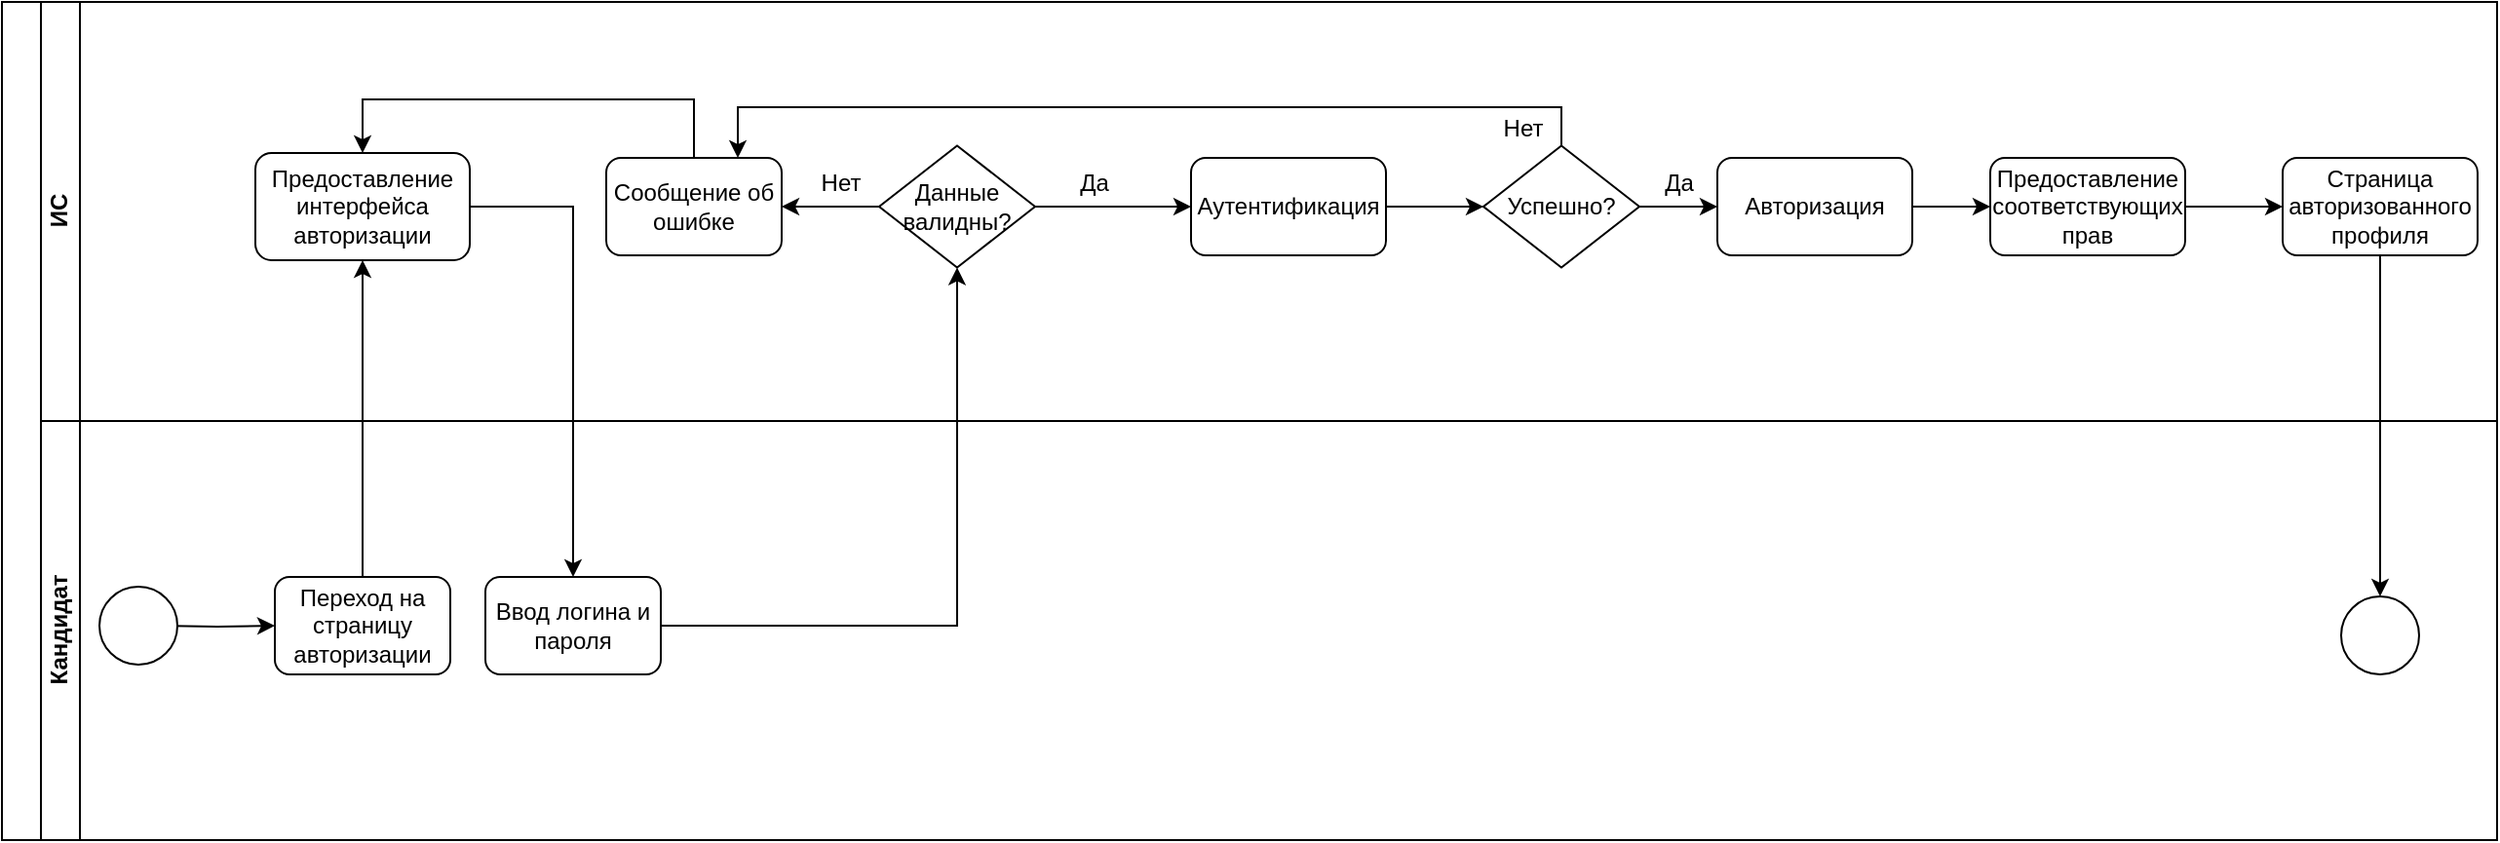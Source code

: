 <mxfile version="27.1.3">
  <diagram id="prtHgNgQTEPvFCAcTncT" name="Page-1">
    <mxGraphModel dx="1594" dy="978" grid="1" gridSize="10" guides="1" tooltips="1" connect="1" arrows="1" fold="1" page="1" pageScale="1" pageWidth="827" pageHeight="1169" math="0" shadow="0">
      <root>
        <mxCell id="0" />
        <mxCell id="1" parent="0" />
        <mxCell id="dNxyNK7c78bLwvsdeMH5-19" value="" style="swimlane;html=1;childLayout=stackLayout;resizeParent=1;resizeParentMax=0;horizontal=0;startSize=20;horizontalStack=0;" parent="1" vertex="1">
          <mxGeometry x="240" y="310" width="1280" height="430" as="geometry">
            <mxRectangle x="120" y="120" width="40" height="50" as="alternateBounds" />
          </mxGeometry>
        </mxCell>
        <mxCell id="HvoWI6OGCxwj3gX3Fiqv-7" style="edgeStyle=orthogonalEdgeStyle;rounded=0;orthogonalLoop=1;jettySize=auto;html=1;" edge="1" parent="dNxyNK7c78bLwvsdeMH5-19" source="HvoWI6OGCxwj3gX3Fiqv-4" target="HvoWI6OGCxwj3gX3Fiqv-6">
          <mxGeometry relative="1" as="geometry" />
        </mxCell>
        <mxCell id="HvoWI6OGCxwj3gX3Fiqv-9" style="edgeStyle=orthogonalEdgeStyle;rounded=0;orthogonalLoop=1;jettySize=auto;html=1;entryX=0.5;entryY=1;entryDx=0;entryDy=0;" edge="1" parent="dNxyNK7c78bLwvsdeMH5-19" source="HvoWI6OGCxwj3gX3Fiqv-6" target="HvoWI6OGCxwj3gX3Fiqv-8">
          <mxGeometry relative="1" as="geometry" />
        </mxCell>
        <mxCell id="HvoWI6OGCxwj3gX3Fiqv-24" style="edgeStyle=orthogonalEdgeStyle;rounded=0;orthogonalLoop=1;jettySize=auto;html=1;entryX=0.5;entryY=0;entryDx=0;entryDy=0;" edge="1" parent="dNxyNK7c78bLwvsdeMH5-19" source="HvoWI6OGCxwj3gX3Fiqv-19" target="HvoWI6OGCxwj3gX3Fiqv-69">
          <mxGeometry relative="1" as="geometry">
            <mxPoint x="770" y="375" as="targetPoint" />
          </mxGeometry>
        </mxCell>
        <mxCell id="HvoWI6OGCxwj3gX3Fiqv-68" value="" style="endArrow=classic;html=1;rounded=0;entryX=0.5;entryY=1;entryDx=0;entryDy=0;exitX=0.5;exitY=0;exitDx=0;exitDy=0;" edge="1" parent="dNxyNK7c78bLwvsdeMH5-19" source="HvoWI6OGCxwj3gX3Fiqv-2" target="HvoWI6OGCxwj3gX3Fiqv-4">
          <mxGeometry width="50" height="50" relative="1" as="geometry">
            <mxPoint x="130" y="300" as="sourcePoint" />
            <mxPoint x="180" y="250" as="targetPoint" />
          </mxGeometry>
        </mxCell>
        <mxCell id="dNxyNK7c78bLwvsdeMH5-20" value="ИС" style="swimlane;html=1;startSize=20;horizontal=0;" parent="dNxyNK7c78bLwvsdeMH5-19" vertex="1">
          <mxGeometry x="20" width="1260" height="215" as="geometry" />
        </mxCell>
        <mxCell id="HvoWI6OGCxwj3gX3Fiqv-4" value="Предоставление интерфейса авторизации" style="rounded=1;whiteSpace=wrap;html=1;" vertex="1" parent="dNxyNK7c78bLwvsdeMH5-20">
          <mxGeometry x="110" y="77.5" width="110" height="55" as="geometry" />
        </mxCell>
        <mxCell id="HvoWI6OGCxwj3gX3Fiqv-73" style="edgeStyle=orthogonalEdgeStyle;rounded=0;orthogonalLoop=1;jettySize=auto;html=1;entryX=0;entryY=0.5;entryDx=0;entryDy=0;" edge="1" parent="dNxyNK7c78bLwvsdeMH5-20" source="HvoWI6OGCxwj3gX3Fiqv-8" target="HvoWI6OGCxwj3gX3Fiqv-72">
          <mxGeometry relative="1" as="geometry" />
        </mxCell>
        <mxCell id="HvoWI6OGCxwj3gX3Fiqv-8" value="Данные валидны?" style="rhombus;whiteSpace=wrap;html=1;" vertex="1" parent="dNxyNK7c78bLwvsdeMH5-20">
          <mxGeometry x="430" y="73.75" width="80" height="62.5" as="geometry" />
        </mxCell>
        <mxCell id="HvoWI6OGCxwj3gX3Fiqv-14" style="edgeStyle=orthogonalEdgeStyle;rounded=0;orthogonalLoop=1;jettySize=auto;html=1;" edge="1" parent="dNxyNK7c78bLwvsdeMH5-20" source="HvoWI6OGCxwj3gX3Fiqv-10" target="HvoWI6OGCxwj3gX3Fiqv-4">
          <mxGeometry relative="1" as="geometry">
            <Array as="points">
              <mxPoint x="335" y="50" />
              <mxPoint x="165" y="50" />
            </Array>
          </mxGeometry>
        </mxCell>
        <mxCell id="HvoWI6OGCxwj3gX3Fiqv-10" value="Сообщение об ошибке" style="rounded=1;whiteSpace=wrap;html=1;" vertex="1" parent="dNxyNK7c78bLwvsdeMH5-20">
          <mxGeometry x="290" y="80" width="90" height="50" as="geometry" />
        </mxCell>
        <mxCell id="HvoWI6OGCxwj3gX3Fiqv-12" style="edgeStyle=orthogonalEdgeStyle;rounded=0;orthogonalLoop=1;jettySize=auto;html=1;entryX=1;entryY=0.5;entryDx=0;entryDy=0;" edge="1" parent="dNxyNK7c78bLwvsdeMH5-20" source="HvoWI6OGCxwj3gX3Fiqv-8" target="HvoWI6OGCxwj3gX3Fiqv-10">
          <mxGeometry relative="1" as="geometry" />
        </mxCell>
        <mxCell id="HvoWI6OGCxwj3gX3Fiqv-13" value="Нет" style="text;html=1;align=center;verticalAlign=middle;resizable=0;points=[];autosize=1;strokeColor=none;fillColor=none;" vertex="1" parent="dNxyNK7c78bLwvsdeMH5-20">
          <mxGeometry x="390" y="77.5" width="40" height="30" as="geometry" />
        </mxCell>
        <mxCell id="HvoWI6OGCxwj3gX3Fiqv-20" style="edgeStyle=orthogonalEdgeStyle;rounded=0;orthogonalLoop=1;jettySize=auto;html=1;entryX=0;entryY=0.5;entryDx=0;entryDy=0;" edge="1" parent="dNxyNK7c78bLwvsdeMH5-20" source="HvoWI6OGCxwj3gX3Fiqv-15" target="HvoWI6OGCxwj3gX3Fiqv-19">
          <mxGeometry relative="1" as="geometry" />
        </mxCell>
        <mxCell id="HvoWI6OGCxwj3gX3Fiqv-15" value="Предоставление соответствующих прав" style="rounded=1;whiteSpace=wrap;html=1;" vertex="1" parent="dNxyNK7c78bLwvsdeMH5-20">
          <mxGeometry x="1000" y="80" width="100" height="50" as="geometry" />
        </mxCell>
        <mxCell id="HvoWI6OGCxwj3gX3Fiqv-18" value="Да" style="text;html=1;align=center;verticalAlign=middle;resizable=0;points=[];autosize=1;strokeColor=none;fillColor=none;" vertex="1" parent="dNxyNK7c78bLwvsdeMH5-20">
          <mxGeometry x="520" y="77.5" width="40" height="30" as="geometry" />
        </mxCell>
        <mxCell id="HvoWI6OGCxwj3gX3Fiqv-19" value="Страница авторизованного профиля" style="rounded=1;whiteSpace=wrap;html=1;" vertex="1" parent="dNxyNK7c78bLwvsdeMH5-20">
          <mxGeometry x="1150" y="80" width="100" height="50" as="geometry" />
        </mxCell>
        <mxCell id="HvoWI6OGCxwj3gX3Fiqv-75" style="edgeStyle=orthogonalEdgeStyle;rounded=0;orthogonalLoop=1;jettySize=auto;html=1;entryX=0;entryY=0.5;entryDx=0;entryDy=0;" edge="1" parent="dNxyNK7c78bLwvsdeMH5-20" source="HvoWI6OGCxwj3gX3Fiqv-72" target="HvoWI6OGCxwj3gX3Fiqv-74">
          <mxGeometry relative="1" as="geometry" />
        </mxCell>
        <mxCell id="HvoWI6OGCxwj3gX3Fiqv-72" value="Аутентификация" style="rounded=1;whiteSpace=wrap;html=1;" vertex="1" parent="dNxyNK7c78bLwvsdeMH5-20">
          <mxGeometry x="590" y="80" width="100" height="50" as="geometry" />
        </mxCell>
        <mxCell id="HvoWI6OGCxwj3gX3Fiqv-76" value="" style="edgeStyle=orthogonalEdgeStyle;rounded=0;orthogonalLoop=1;jettySize=auto;html=1;" edge="1" parent="dNxyNK7c78bLwvsdeMH5-20" source="HvoWI6OGCxwj3gX3Fiqv-77" target="HvoWI6OGCxwj3gX3Fiqv-15">
          <mxGeometry relative="1" as="geometry" />
        </mxCell>
        <mxCell id="HvoWI6OGCxwj3gX3Fiqv-80" style="edgeStyle=orthogonalEdgeStyle;rounded=0;orthogonalLoop=1;jettySize=auto;html=1;entryX=0.75;entryY=0;entryDx=0;entryDy=0;" edge="1" parent="dNxyNK7c78bLwvsdeMH5-20" source="HvoWI6OGCxwj3gX3Fiqv-74" target="HvoWI6OGCxwj3gX3Fiqv-10">
          <mxGeometry relative="1" as="geometry">
            <Array as="points">
              <mxPoint x="780" y="54" />
              <mxPoint x="358" y="54" />
            </Array>
          </mxGeometry>
        </mxCell>
        <mxCell id="HvoWI6OGCxwj3gX3Fiqv-74" value="Успешно?" style="rhombus;whiteSpace=wrap;html=1;" vertex="1" parent="dNxyNK7c78bLwvsdeMH5-20">
          <mxGeometry x="740" y="73.75" width="80" height="62.5" as="geometry" />
        </mxCell>
        <mxCell id="HvoWI6OGCxwj3gX3Fiqv-78" value="" style="edgeStyle=orthogonalEdgeStyle;rounded=0;orthogonalLoop=1;jettySize=auto;html=1;" edge="1" parent="dNxyNK7c78bLwvsdeMH5-20" source="HvoWI6OGCxwj3gX3Fiqv-74" target="HvoWI6OGCxwj3gX3Fiqv-77">
          <mxGeometry relative="1" as="geometry">
            <mxPoint x="1080" y="415" as="sourcePoint" />
            <mxPoint x="1230" y="415" as="targetPoint" />
          </mxGeometry>
        </mxCell>
        <mxCell id="HvoWI6OGCxwj3gX3Fiqv-77" value="Авторизация" style="rounded=1;whiteSpace=wrap;html=1;" vertex="1" parent="dNxyNK7c78bLwvsdeMH5-20">
          <mxGeometry x="860" y="80" width="100" height="50" as="geometry" />
        </mxCell>
        <mxCell id="HvoWI6OGCxwj3gX3Fiqv-79" value="Да" style="text;html=1;align=center;verticalAlign=middle;resizable=0;points=[];autosize=1;strokeColor=none;fillColor=none;" vertex="1" parent="dNxyNK7c78bLwvsdeMH5-20">
          <mxGeometry x="820" y="77.5" width="40" height="30" as="geometry" />
        </mxCell>
        <mxCell id="HvoWI6OGCxwj3gX3Fiqv-81" value="Нет" style="text;html=1;align=center;verticalAlign=middle;resizable=0;points=[];autosize=1;strokeColor=none;fillColor=none;" vertex="1" parent="dNxyNK7c78bLwvsdeMH5-20">
          <mxGeometry x="740" y="50" width="40" height="30" as="geometry" />
        </mxCell>
        <mxCell id="dNxyNK7c78bLwvsdeMH5-22" value="Кандидат" style="swimlane;html=1;startSize=20;horizontal=0;" parent="dNxyNK7c78bLwvsdeMH5-19" vertex="1">
          <mxGeometry x="20" y="215" width="1260" height="215" as="geometry" />
        </mxCell>
        <mxCell id="HvoWI6OGCxwj3gX3Fiqv-3" style="edgeStyle=orthogonalEdgeStyle;rounded=0;orthogonalLoop=1;jettySize=auto;html=1;" edge="1" parent="dNxyNK7c78bLwvsdeMH5-22" target="HvoWI6OGCxwj3gX3Fiqv-2">
          <mxGeometry relative="1" as="geometry">
            <mxPoint x="60" y="105" as="sourcePoint" />
          </mxGeometry>
        </mxCell>
        <mxCell id="HvoWI6OGCxwj3gX3Fiqv-2" value="Переход на страницу авторизации" style="rounded=1;whiteSpace=wrap;html=1;" vertex="1" parent="dNxyNK7c78bLwvsdeMH5-22">
          <mxGeometry x="120" y="80" width="90" height="50" as="geometry" />
        </mxCell>
        <mxCell id="HvoWI6OGCxwj3gX3Fiqv-6" value="Ввод логина и пароля" style="rounded=1;whiteSpace=wrap;html=1;" vertex="1" parent="dNxyNK7c78bLwvsdeMH5-22">
          <mxGeometry x="228" y="80" width="90" height="50" as="geometry" />
        </mxCell>
        <mxCell id="HvoWI6OGCxwj3gX3Fiqv-67" value="" style="ellipse;whiteSpace=wrap;html=1;" vertex="1" parent="dNxyNK7c78bLwvsdeMH5-22">
          <mxGeometry x="30" y="85" width="40" height="40" as="geometry" />
        </mxCell>
        <mxCell id="HvoWI6OGCxwj3gX3Fiqv-69" value="" style="ellipse;whiteSpace=wrap;html=1;" vertex="1" parent="dNxyNK7c78bLwvsdeMH5-22">
          <mxGeometry x="1180" y="90" width="40" height="40" as="geometry" />
        </mxCell>
      </root>
    </mxGraphModel>
  </diagram>
</mxfile>
